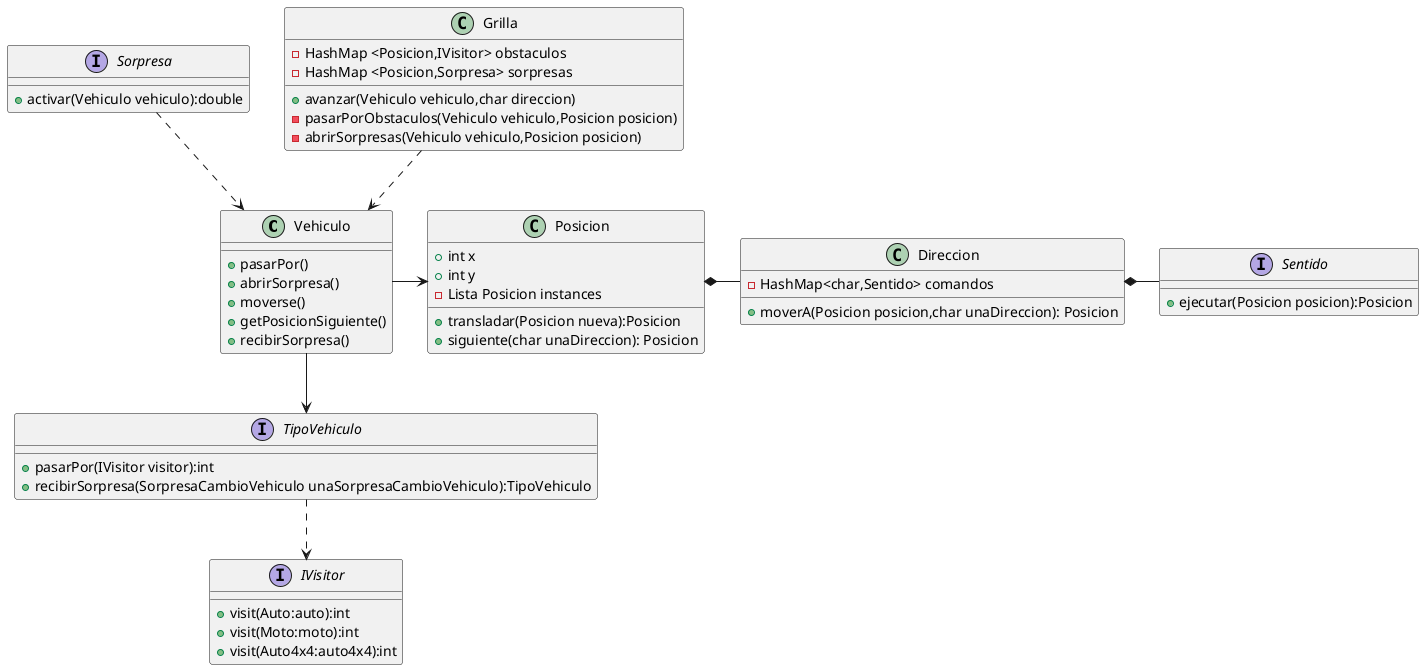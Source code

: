 @startuml
'https://plantuml.com/class-diagram

class Vehiculo
{
    +pasarPor()
    +abrirSorpresa()
    +moverse()
    +getPosicionSiguiente()
    +recibirSorpresa()
}

interface Sentido
{
    +ejecutar(Posicion posicion):Posicion
}
interface TipoVehiculo
{
    + pasarPor(IVisitor visitor):int
    + recibirSorpresa(SorpresaCambioVehiculo unaSorpresaCambioVehiculo):TipoVehiculo
}
class Direccion
{
    -HashMap<char,Sentido> comandos
    +moverA(Posicion posicion,char unaDireccion): Posicion
}
class Posicion
{
    + int x
    + int y
    - Lista Posicion instances
    +transladar(Posicion nueva):Posicion
    +siguiente(char unaDireccion): Posicion

}
interface Sorpresa
{
    +activar(Vehiculo vehiculo):double
}
interface IVisitor
{
    +visit(Auto:auto):int
    +visit(Moto:moto):int
    +visit(Auto4x4:auto4x4):int
}
class Grilla
{
- HashMap <Posicion,IVisitor> obstaculos
- HashMap <Posicion,Sorpresa> sorpresas
+ avanzar(Vehiculo vehiculo,char direccion)
- pasarPorObstaculos(Vehiculo vehiculo,Posicion posicion)
- abrirSorpresas(Vehiculo vehiculo,Posicion posicion)
}

Vehiculo -> Posicion
Vehiculo --> TipoVehiculo
Grilla ..>Vehiculo
Posicion *- Direccion
Direccion *- Sentido
TipoVehiculo ..> IVisitor
Sorpresa ..> Vehiculo



@enduml